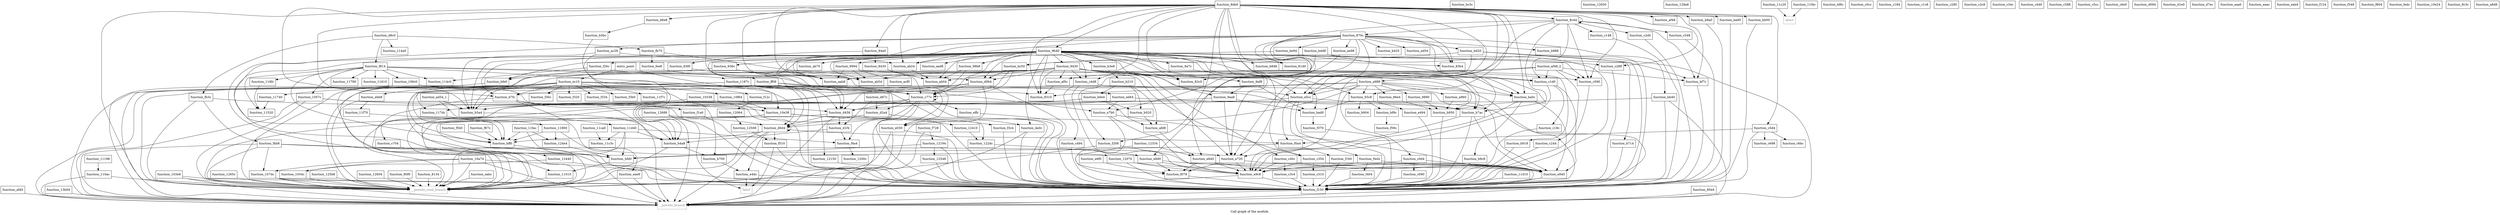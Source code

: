 digraph "Call graph of the module." {
  label="Call graph of the module.";
  node [shape=record];

  Node_function_ab24 [label="{function_ab24}"];
  Node_function_ab54 [label="{function_ab54}"];
  Node_function_ab70 [label="{function_ab70}"];
  Node_function_ab04 [label="{function_ab04}"];
  Node_function_b700 [label="{function_b700}"];
  Node_function_ac28 [label="{function_ac28}"];
  Node_function_bd20 [label="{function_bd20}"];
  Node_function_b714 [label="{function_b714}"];
  Node_function_af0c [label="{function_af0c}"];
  Node_function_af40 [label="{function_af40}"];
  Node_function_af48 [label="{function_af48}"];
  Node_function_af48_2 [label="{function_af48_2}"];
  Node_function_afd8 [label="{function_afd8}"];
  Node_function_b7ac [label="{function_b7ac}"];
  Node_function_b020 [label="{function_b020}"];
  Node_function_b9c8 [label="{function_b9c8}"];
  Node_function_b420 [label="{function_b420}"];
  Node_function_acf0 [label="{function_acf0}"];
  Node_function_b0e4 [label="{function_b0e4}"];
  Node_function_ad54 [label="{function_ad54}"];
  Node_function_bc3c [label="{function_bc3c}"];
  Node_function_ad54_1 [label="{function_ad54_1}"];
  Node_function_b8a0 [label="{function_b8a0}"];
  Node_function_b8d8 [label="{function_b8d8}"];
  Node_function_b904 [label="{function_b904}"];
  Node_function_b918 [label="{function_b918}"];
  Node_function_b210 [label="{function_b210}"];
  Node_function_b950 [label="{function_b950}"];
  Node_function_ba0c [label="{function_ba0c}"];
  Node_function_b4a8 [label="{function_b4a8}"];
  Node_function_b5a4 [label="{function_b5a4}"];
  Node_function_bdd8 [label="{function_bdd8}"];
  Node_function_ba90 [label="{function_ba90}"];
  Node_function_bad0 [label="{function_bad0}"];
  Node_function_b5bc [label="{function_b5bc}"];
  Node_function_bb00 [label="{function_bb00}"];
  Node_function_b6e8 [label="{function_b6e8}"];
  Node_function_bb40 [label="{function_bb40}"];
  Node_function_ae98 [label="{function_ae98}"];
  Node_function_b3e8 [label="{function_b3e8}"];
  Node_function_b988 [label="{function_b988}"];
  Node_function_bc50 [label="{function_bc50}"];
  Node_function_12650 [label="{function_12650}"];
  Node_function_1265c [label="{function_1265c}"];
  Node_function_12688 [label="{function_12688}"];
  Node_function_128a8 [label="{function_128a8}"];
  Node_function_13b04 [label="{function_13b04}"];
  Node_abort [color="gray50", fontcolor="gray50", label="{abort}"];
  Node_fabsf [color="gray50", fontcolor="gray50", label="{fabsf}"];
  Node_function_be94 [label="{function_be94}"];
  Node_function_bf6c [label="{function_bf6c}"];
  Node_function_bf7c [label="{function_bf7c}"];
  Node_function_bf9c [label="{function_bf9c}"];
  Node_function_bfd0 [label="{function_bfd0}"];
  Node_function_bfe0 [label="{function_bfe0}"];
  Node_function_bff0 [label="{function_bff0}"];
  Node_function_c090 [label="{function_c090}"];
  Node_function_c0cc [label="{function_c0cc}"];
  Node_function_c0d4 [label="{function_c0d4}"];
  Node_function_c148 [label="{function_c148}"];
  Node_function_c184 [label="{function_c184}"];
  Node_function_c18c [label="{function_c18c}"];
  Node_function_c1c8 [label="{function_c1c8}"];
  Node_function_c1d0 [label="{function_c1d0}"];
  Node_function_c244 [label="{function_c244}"];
  Node_function_c280 [label="{function_c280}"];
  Node_function_c288 [label="{function_c288}"];
  Node_function_c2c8 [label="{function_c2c8}"];
  Node_function_c2d0 [label="{function_c2d0}"];
  Node_function_c310 [label="{function_c310}"];
  Node_function_c34c [label="{function_c34c}"];
  Node_function_c354 [label="{function_c354}"];
  Node_function_c3c4 [label="{function_c3c4}"];
  Node_function_c40c [label="{function_c40c}"];
  Node_function_c494 [label="{function_c494}"];
  Node_function_c4d0 [label="{function_c4d0}"];
  Node_function_c4d8 [label="{function_c4d8}"];
  Node_function_c548 [label="{function_c548}"];
  Node_function_c588 [label="{function_c588}"];
  Node_function_c590 [label="{function_c590}"];
  Node_function_c5cc [label="{function_c5cc}"];
  Node_function_c5d4 [label="{function_c5d4}"];
  Node_function_c698 [label="{function_c698}"];
  Node_function_c6bc [label="{function_c6bc}"];
  Node_function_c6e0 [label="{function_c6e0}"];
  Node_function_c704 [label="{function_c704}"];
  Node_function_c77c [label="{function_c77c}"];
  Node_function_d094 [label="{function_d094}"];
  Node_function_d0b4 [label="{function_d0b4}"];
  Node_function_d1e0 [label="{function_d1e0}"];
  Node_function_d1f4 [label="{function_d1f4}"];
  Node_function_d2a4 [label="{function_d2a4}"];
  Node_function_d458 [label="{function_d458}"];
  Node_function_d67c [label="{function_d67c}"];
  Node_function_d6d4 [label="{function_d6d4}"];
  Node_function_d7ec [label="{function_d7ec}"];
  Node_function_d7fc [label="{function_d7fc}"];
  Node_function_d8c0 [label="{function_d8c0}"];
  Node_function_da0c [label="{function_da0c}"];
  Node_function_e030 [label="{function_e030}"];
  Node_function_e494 [label="{function_e494}"];
  Node_function_e4dc [label="{function_e4dc}"];
  Node_function_e5cc [label="{function_e5cc}"];
  Node_function_e720 [label="{function_e720}"];
  Node_function_e7b0 [label="{function_e7b0}"];
  Node_function_e840 [label="{function_e840}"];
  Node_function_e8d0 [label="{function_e8d0}"];
  Node_function_e940 [label="{function_e940}"];
  Node_function_e9c8 [label="{function_e9c8}"];
  Node_function_eaa0 [label="{function_eaa0}"];
  Node_function_eaac [label="{function_eaac}"];
  Node_function_eab4 [label="{function_eab4}"];
  Node_function_eabc [label="{function_eabc}"];
  Node_function_eae8 [label="{function_eae8}"];
  Node_function_eb64 [label="{function_eb64}"];
  Node_function_ebb8 [label="{function_ebb8}"];
  Node_function_ec10 [label="{function_ec10}"];
  Node_function_effc [label="{function_effc}"];
  Node_function_f078 [label="{function_f078}"];
  Node_function_f0a4 [label="{function_f0a4}"];
  Node_function_f124 [label="{function_f124}"];
  Node_function_f12c [label="{function_f12c}"];
  Node_function_f150 [label="{function_f150}"];
  Node_function_f160 [label="{function_f160}"];
  Node_function_f1a0 [label="{function_f1a0}"];
  Node_function_f208 [label="{function_f208}"];
  Node_function_f26c [label="{function_f26c}"];
  Node_function_f30c [label="{function_f30c}"];
  Node_function_f320 [label="{function_f320}"];
  Node_function_f334 [label="{function_f334}"];
  Node_function_f348 [label="{function_f348}"];
  Node_function_f370 [label="{function_f370}"];
  Node_function_f3b0 [label="{function_f3b0}"];
  Node_function_f3c4 [label="{function_f3c4}"];
  Node_function_f404 [label="{function_f404}"];
  Node_function_f444 [label="{function_f444}"];
  Node_function_f4a4 [label="{function_f4a4}"];
  Node_function_f510 [label="{function_f510}"];
  Node_function_f59c [label="{function_f59c}"];
  Node_function_f5b0 [label="{function_f5b0}"];
  Node_function_f67c [label="{function_f67c}"];
  Node_function_f728 [label="{function_f728}"];
  Node_function_f804 [label="{function_f804}"];
  Node_function_f814 [label="{function_f814}"];
  Node_function_fb3c [label="{function_fb3c}"];
  Node_function_fb70 [label="{function_fb70}"];
  Node_function_fbb8 [label="{function_fbb8}"];
  Node_function_fedc [label="{function_fedc}"];
  Node_function_fee8 [label="{function_fee8}"];
  Node_function_ff08 [label="{function_ff08}"];
  Node_function_10338 [label="{function_10338}"];
  Node_function_103e8 [label="{function_103e8}"];
  Node_function_1054c [label="{function_1054c}"];
  Node_function_1057c [label="{function_1057c}"];
  Node_function_106c0 [label="{function_106c0}"];
  Node_function_107dc [label="{function_107dc}"];
  Node_function_10a74 [label="{function_10a74}"];
  Node_function_10e24 [label="{function_10e24}"];
  Node_function_10e38 [label="{function_10e38}"];
  Node_function_10f64 [label="{function_10f64}"];
  Node_function_11010 [label="{function_11010}"];
  Node_function_110ac [label="{function_110ac}"];
  Node_function_11198 [label="{function_11198}"];
  Node_function_114a0 [label="{function_114a0}"];
  Node_function_114c0 [label="{function_114c0}"];
  Node_function_11520 [label="{function_11520}"];
  Node_function_11610 [label="{function_11610}"];
  Node_function_116fc [label="{function_116fc}"];
  Node_function_11740 [label="{function_11740}"];
  Node_function_11790 [label="{function_11790}"];
  Node_function_117dc [label="{function_117dc}"];
  Node_function_11800 [label="{function_11800}"];
  Node_function_1187c [label="{function_1187c}"];
  Node_function_11c20 [label="{function_11c20}"];
  Node_function_11c3c [label="{function_11c3c}"];
  Node_function_11ca0 [label="{function_11ca0}"];
  Node_function_11d10 [label="{function_11d10}"];
  Node_function_11d40 [label="{function_11d40}"];
  Node_function_11f4c [label="{function_11f4c}"];
  Node_function_11f70 [label="{function_11f70}"];
  Node_function_11f7c [label="{function_11f7c}"];
  Node_function_11fac [label="{function_11fac}"];
  Node_function_1200c [label="{function_1200c}"];
  Node_function_12064 [label="{function_12064}"];
  Node_function_12070 [label="{function_12070}"];
  Node_function_12150 [label="{function_12150}"];
  Node_function_12194 [label="{function_12194}"];
  Node_function_122dc [label="{function_122dc}"];
  Node_function_12334 [label="{function_12334}"];
  Node_function_12410 [label="{function_12410}"];
  Node_function_12440 [label="{function_12440}"];
  Node_function_124e4 [label="{function_124e4}"];
  Node_function_12508 [label="{function_12508}"];
  Node_function_12548 [label="{function_12548}"];
  Node_function_125b8 [label="{function_125b8}"];
  Node_function_12604 [label="{function_12604}"];
  Node_function_e6f0 [label="{function_e6f0}"];
  Node___pseudo_branch [color="gray50", fontcolor="gray50", label="{__pseudo_branch}"];
  Node___pseudo_cond_branch [color="gray50", fontcolor="gray50", label="{__pseudo_cond_branch}"];
  Node_function_80d4 [label="{function_80d4}"];
  Node_function_80f0 [label="{function_80f0}"];
  Node_function_8134 [label="{function_8134}"];
  Node_entry_point [label="{entry_point}"];
  Node_function_81d0 [label="{function_81d0}"];
  Node_function_82c0 [label="{function_82c0}"];
  Node_function_83b4 [label="{function_83b4}"];
  Node_function_9310 [label="{function_9310}"];
  Node_function_83f0 [label="{function_83f0}"];
  Node_function_8430 [label="{function_8430}"];
  Node_function_84a0 [label="{function_84a0}"];
  Node_function_86e4 [label="{function_86e4}"];
  Node_function_870c [label="{function_870c}"];
  Node_function_8c3c [label="{function_8c3c}"];
  Node_function_8c44 [label="{function_8c44}"];
  Node_function_8db0 [label="{function_8db0}"];
  Node_function_936c [label="{function_936c}"];
  Node_function_93c8 [label="{function_93c8}"];
  Node_function_9430 [label="{function_9430}"];
  Node_function_9890 [label="{function_9890}"];
  Node_function_98b8 [label="{function_98b8}"];
  Node_function_9994 [label="{function_9994}"];
  Node_function_9a7c [label="{function_9a7c}"];
  Node_function_9aa8 [label="{function_9aa8}"];
  Node_function_9af8 [label="{function_9af8}"];
  Node_function_9b40 [label="{function_9b40}"];
  Node_function_a8d8 [label="{function_a8d8}"];
  Node_function_a960 [label="{function_a960}"];
  Node_function_a988 [label="{function_a988}"];
  Node_function_aab8 [label="{function_aab8}"];
  Node_function_aad8 [label="{function_aad8}"];
  Node_function_ab24 -> Node_function_ab04;
  Node_function_b700 -> Node_function_e4dc;
  Node_function_ac28 -> Node_function_ab24;
  Node_function_ac28 -> Node_function_b4a8;
  Node_function_ac28 -> Node_function_b5a4;
  Node_function_bd20 -> Node_function_b714;
  Node_function_bd20 -> Node_function_bc50;
  Node_function_bd20 -> Node_function_f150;
  Node_function_bd20 -> Node_function_f208;
  Node_function_b714 -> Node_function_f150;
  Node_function_af0c -> Node_function_9310;
  Node_function_af40 -> Node___pseudo_branch;
  Node_function_af48_2 -> Node_function_af0c;
  Node_function_af48_2 -> Node_function_bf7c;
  Node_function_af48_2 -> Node_function_c1d0;
  Node_function_af48_2 -> Node_function_c244;
  Node_function_af48_2 -> Node_function_c590;
  Node_function_af48_2 -> Node_function_e720;
  Node_function_afd8 -> Node_function_e840;
  Node_function_b7ac -> Node_function_e940;
  Node_function_b7ac -> Node_function_e9c8;
  Node_function_b7ac -> Node_function_f150;
  Node_function_b020 -> Node_function_afd8;
  Node_function_b9c8 -> Node_function_f150;
  Node_function_b0e4 -> Node_function_afd8;
  Node_function_b0e4 -> Node_function_b020;
  Node_function_b0e4 -> Node_function_b4a8;
  Node_function_b0e4 -> Node_function_b5a4;
  Node_function_ad54_1 -> Node_function_b4a8;
  Node_function_ad54_1 -> Node_function_b5a4;
  Node_function_b8a0 -> Node_function_f150;
  Node_function_b8d8 -> Node_function_b918;
  Node_function_b918 -> Node_function_f150;
  Node_function_b210 -> Node_function_afd8;
  Node_function_b210 -> Node_function_b020;
  Node_function_b210 -> Node_function_b0e4;
  Node_function_b950 -> Node_function_f150;
  Node_function_ba0c -> Node_function_b9c8;
  Node_function_ba0c -> Node_function_e940;
  Node_function_ba0c -> Node_function_e9c8;
  Node_function_b4a8 -> Node_function_b700;
  Node_function_b4a8 -> Node___pseudo_cond_branch;
  Node_function_b5a4 -> Node_function_b4a8;
  Node_function_bdd8 -> Node_function_b7ac;
  Node_function_bdd8 -> Node_function_bc50;
  Node_function_bdd8 -> Node_function_f150;
  Node_function_bdd8 -> Node_function_f208;
  Node_function_ba90 -> Node_function_f150;
  Node_function_bad0 -> Node_function_f370;
  Node_function_b5bc -> Node_function_b700;
  Node_function_bb00 -> Node_function_f150;
  Node_function_b6e8 -> Node_function_b5bc;
  Node_function_bb40 -> Node_function_d458;
  Node_function_bb40 -> Node_function_f150;
  Node_function_bb40 -> Node___pseudo_branch;
  Node_function_ae98 -> Node_function_e8d0;
  Node_function_b3e8 -> Node_function_b210;
  Node_function_b988 -> Node_function_f150;
  Node_function_bc50 -> Node_function_c77c;
  Node_function_bc50 -> Node_function_d0b4;
  Node_function_bc50 -> Node_function_d458;
  Node_function_1265c -> Node___pseudo_cond_branch;
  Node_function_12688 -> Node_fabsf;
  Node_function_12688 -> Node_function_d6d4;
  Node_function_12688 -> Node___pseudo_branch;
  Node_function_13b04 -> Node___pseudo_branch;
  Node_function_be94 -> Node_function_f26c;
  Node_function_be94 -> Node___pseudo_branch;
  Node_function_bf7c -> Node_function_f150;
  Node_function_bf9c -> Node_function_f59c;
  Node_function_bfd0 -> Node_function_11010;
  Node_function_bfe0 -> Node_function_11010;
  Node_function_bff0 -> Node___pseudo_branch;
  Node_function_c090 -> Node_function_f150;
  Node_function_c0d4 -> Node_function_c090;
  Node_function_c0d4 -> Node_function_e940;
  Node_function_c0d4 -> Node_function_e9c8;
  Node_function_c148 -> Node_function_f150;
  Node_function_c18c -> Node_function_f150;
  Node_function_c1d0 -> Node_function_c18c;
  Node_function_c1d0 -> Node_function_e940;
  Node_function_c1d0 -> Node_function_e9c8;
  Node_function_c244 -> Node_function_f150;
  Node_function_c288 -> Node_function_f150;
  Node_function_c2d0 -> Node_function_f150;
  Node_function_c310 -> Node_function_f150;
  Node_function_c354 -> Node_function_c310;
  Node_function_c354 -> Node_function_e940;
  Node_function_c354 -> Node_function_e9c8;
  Node_function_c3c4 -> Node_function_f150;
  Node_function_c40c -> Node_function_c3c4;
  Node_function_c40c -> Node_function_e940;
  Node_function_c40c -> Node_function_e9c8;
  Node_function_c494 -> Node_function_f150;
  Node_function_c4d8 -> Node_function_c494;
  Node_function_c4d8 -> Node_function_e940;
  Node_function_c4d8 -> Node_function_e9c8;
  Node_function_c548 -> Node_function_f150;
  Node_function_c590 -> Node_function_f150;
  Node_function_c5d4 -> Node_function_c698;
  Node_function_c5d4 -> Node_function_c6bc;
  Node_function_c5d4 -> Node_function_f0a4;
  Node_function_c5d4 -> Node_function_f150;
  Node_function_c704 -> Node___pseudo_cond_branch;
  Node_function_c77c -> Node_function_c704;
  Node_function_c77c -> Node_function_c77c;
  Node_function_c77c -> Node_function_d2a4;
  Node_function_c77c -> Node_function_d458;
  Node_function_c77c -> Node_function_d6d4;
  Node_function_c77c -> Node_function_effc;
  Node_function_c77c -> Node_function_f150;
  Node_function_c77c -> Node_function_f4a4;
  Node_function_c77c -> Node___pseudo_branch;
  Node_function_d0b4 -> Node_function_b4a8;
  Node_function_d0b4 -> Node_function_bff0;
  Node_function_d0b4 -> Node_function_c77c;
  Node_function_d0b4 -> Node_function_f150;
  Node_function_d0b4 -> Node___pseudo_branch;
  Node_function_d1f4 -> Node_function_b4a8;
  Node_function_d1f4 -> Node_function_f4a4;
  Node_function_d2a4 -> Node_function_d6d4;
  Node_function_d2a4 -> Node_function_da0c;
  Node_function_d458 -> Node_function_d1f4;
  Node_function_d458 -> Node_function_d6d4;
  Node_function_d458 -> Node_function_f3c4;
  Node_function_d458 -> Node___pseudo_branch;
  Node_function_d458 -> Node___pseudo_cond_branch;
  Node_function_d67c -> Node_function_d1f4;
  Node_function_d67c -> Node_function_d2a4;
  Node_function_d6d4 -> Node_function_bff0;
  Node_function_d6d4 -> Node_function_d6d4;
  Node_function_d6d4 -> Node_function_e4dc;
  Node_function_d6d4 -> Node_function_f0a4;
  Node_function_d6d4 -> Node_function_f510;
  Node_function_d6d4 -> Node___pseudo_branch;
  Node_function_d6d4 -> Node___pseudo_cond_branch;
  Node_function_d7fc -> Node_function_eae8;
  Node_function_d7fc -> Node_function_f1a0;
  Node_function_d7fc -> Node___pseudo_branch;
  Node_function_d7fc -> Node___pseudo_cond_branch;
  Node_function_d8c0 -> Node_function_f814;
  Node_function_d8c0 -> Node_function_fb3c;
  Node_function_d8c0 -> Node_function_fb70;
  Node_function_d8c0 -> Node_function_114a0;
  Node_function_da0c -> Node_function_f150;
  Node_function_da0c -> Node___pseudo_branch;
  Node_function_e030 -> Node_function_f150;
  Node_function_e030 -> Node___pseudo_branch;
  Node_function_e030 -> Node___pseudo_cond_branch;
  Node_function_e494 -> Node_function_f150;
  Node_function_e4dc -> Node_fabsf;
  Node_function_e4dc -> Node_function_f150;
  Node_function_e5cc -> Node_function_f0a4;
  Node_function_e5cc -> Node_function_f150;
  Node_function_e5cc -> Node_function_f444;
  Node_function_e5cc -> Node___pseudo_branch;
  Node_function_e5cc -> Node___pseudo_cond_branch;
  Node_function_e720 -> Node_function_e940;
  Node_function_e720 -> Node_function_e9c8;
  Node_function_e720 -> Node_function_f078;
  Node_function_e7b0 -> Node_function_e940;
  Node_function_e7b0 -> Node_function_e9c8;
  Node_function_e7b0 -> Node_function_f078;
  Node_function_e840 -> Node_function_e940;
  Node_function_e840 -> Node_function_e9c8;
  Node_function_e840 -> Node_function_f078;
  Node_function_e8d0 -> Node_function_e940;
  Node_function_e8d0 -> Node_function_e9c8;
  Node_function_e8d0 -> Node_function_f078;
  Node_function_e940 -> Node_function_f150;
  Node_function_e940 -> Node___pseudo_branch;
  Node_function_e9c8 -> Node_function_f150;
  Node_function_e9c8 -> Node___pseudo_branch;
  Node_function_eabc -> Node___pseudo_cond_branch;
  Node_function_eae8 -> Node___pseudo_branch;
  Node_function_eae8 -> Node___pseudo_cond_branch;
  Node_function_eb64 -> Node_function_b7ac;
  Node_function_eb64 -> Node_function_e7b0;
  Node_function_eb64 -> Node___pseudo_cond_branch;
  Node_function_ebb8 -> Node_function_11f70;
  Node_function_ebb8 -> Node___pseudo_cond_branch;
  Node_function_ec10 -> Node_function_bff0;
  Node_function_ec10 -> Node_function_d7fc;
  Node_function_ec10 -> Node_function_eb64;
  Node_function_ec10 -> Node_function_ebb8;
  Node_function_ec10 -> Node_function_f12c;
  Node_function_ec10 -> Node_function_f150;
  Node_function_ec10 -> Node_function_f30c;
  Node_function_ec10 -> Node_function_f320;
  Node_function_ec10 -> Node_function_f334;
  Node_function_ec10 -> Node_function_f3b0;
  Node_function_ec10 -> Node_function_11740;
  Node_function_ec10 -> Node_function_11f7c;
  Node_function_ec10 -> Node___pseudo_branch;
  Node_function_ec10 -> Node___pseudo_cond_branch;
  Node_function_effc -> Node_function_f150;
  Node_function_f078 -> Node_function_f150;
  Node_function_f0a4 -> Node_function_bfd0;
  Node_function_f0a4 -> Node_function_f160;
  Node_function_f12c -> Node_function_12064;
  Node_function_f150 -> Node___pseudo_branch;
  Node_function_f160 -> Node_function_f150;
  Node_function_f1a0 -> Node_function_f150;
  Node_function_f208 -> Node_function_f150;
  Node_function_f208 -> Node___pseudo_cond_branch;
  Node_function_f26c -> Node_function_bfe0;
  Node_function_f26c -> Node_function_f150;
  Node_function_f26c -> Node_function_114c0;
  Node_function_f370 -> Node_function_f150;
  Node_function_f3c4 -> Node_function_f150;
  Node_function_f404 -> Node_function_f150;
  Node_function_f444 -> Node_function_e940;
  Node_function_f444 -> Node_function_e9c8;
  Node_function_f444 -> Node_function_f404;
  Node_function_f4a4 -> Node_function_1200c;
  Node_function_f510 -> Node_fabsf;
  Node_function_f510 -> Node_function_f150;
  Node_function_f5b0 -> Node_function_bff0;
  Node_function_f67c -> Node_function_bff0;
  Node_function_f728 -> Node_function_12194;
  Node_function_f728 -> Node___pseudo_branch;
  Node_function_f814 -> Node_function_bff0;
  Node_function_f814 -> Node_function_c77c;
  Node_function_f814 -> Node_function_1057c;
  Node_function_f814 -> Node_function_106c0;
  Node_function_f814 -> Node_function_10e38;
  Node_function_f814 -> Node_function_114c0;
  Node_function_f814 -> Node_function_11520;
  Node_function_f814 -> Node_function_11610;
  Node_function_f814 -> Node_function_116fc;
  Node_function_f814 -> Node_function_11790;
  Node_function_f814 -> Node_function_1187c;
  Node_function_fb3c -> Node_function_d458;
  Node_function_fb3c -> Node_function_fbb8;
  Node_function_fb3c -> Node___pseudo_cond_branch;
  Node_function_fb70 -> Node_function_d0b4;
  Node_function_fb70 -> Node_function_fee8;
  Node_function_fbb8 -> Node_function_e720;
  Node_function_fbb8 -> Node_function_f150;
  Node_function_fbb8 -> Node_function_107dc;
  Node_function_fbb8 -> Node___pseudo_branch;
  Node_function_fbb8 -> Node___pseudo_cond_branch;
  Node_function_fee8 -> Node_function_ff08;
  Node_function_ff08 -> Node_function_b7ac;
  Node_function_ff08 -> Node_function_c77c;
  Node_function_ff08 -> Node_function_d458;
  Node_function_ff08 -> Node_function_e7b0;
  Node_function_ff08 -> Node_function_f150;
  Node_function_ff08 -> Node_function_117dc;
  Node_function_ff08 -> Node___pseudo_branch;
  Node_function_ff08 -> Node___pseudo_cond_branch;
  Node_function_10338 -> Node_function_f150;
  Node_function_10338 -> Node_function_117dc;
  Node_function_103e8 -> Node_function_f150;
  Node_function_103e8 -> Node___pseudo_branch;
  Node_function_103e8 -> Node___pseudo_cond_branch;
  Node_function_1054c -> Node___pseudo_cond_branch;
  Node_function_1057c -> Node_function_f150;
  Node_function_1057c -> Node_function_10e38;
  Node_function_1057c -> Node___pseudo_branch;
  Node_function_1057c -> Node___pseudo_cond_branch;
  Node_function_106c0 -> Node_function_f150;
  Node_function_106c0 -> Node_function_10f64;
  Node_function_106c0 -> Node___pseudo_branch;
  Node_function_106c0 -> Node___pseudo_cond_branch;
  Node_function_107dc -> Node_function_f150;
  Node_function_107dc -> Node___pseudo_branch;
  Node_function_107dc -> Node___pseudo_cond_branch;
  Node_function_10a74 -> Node_function_f150;
  Node_function_10a74 -> Node_function_1054c;
  Node_function_10a74 -> Node_function_107dc;
  Node_function_10a74 -> Node___pseudo_branch;
  Node_function_10a74 -> Node___pseudo_cond_branch;
  Node_function_10e38 -> Node_function_122dc;
  Node_function_10e38 -> Node_function_12410;
  Node_function_10e38 -> Node_function_12440;
  Node_function_10e38 -> Node___pseudo_cond_branch;
  Node_function_10f64 -> Node_function_10e38;
  Node_function_11010 -> Node___pseudo_cond_branch;
  Node_function_110ac -> Node___pseudo_branch;
  Node_function_110ac -> Node___pseudo_cond_branch;
  Node_function_11198 -> Node_function_110ac;
  Node_function_116fc -> Node_function_11520;
  Node_function_11740 -> Node_function_11520;
  Node_function_117dc -> Node_function_11800;
  Node_function_11800 -> Node_function_bff0;
  Node_function_11800 -> Node_function_12070;
  Node_function_11800 -> Node_function_124e4;
  Node_function_1187c -> Node_function_bfd0;
  Node_function_1187c -> Node_function_c77c;
  Node_function_1187c -> Node_function_d458;
  Node_function_1187c -> Node_function_d6d4;
  Node_function_1187c -> Node_function_f150;
  Node_function_1187c -> Node_function_12150;
  Node_function_1187c -> Node___pseudo_branch;
  Node_function_11c20 -> Node_abort;
  Node_function_11ca0 -> Node_function_11c3c;
  Node_function_11d10 -> Node_function_f150;
  Node_function_11d40 -> Node_function_b4a8;
  Node_function_11d40 -> Node_function_bfd0;
  Node_function_11d40 -> Node_function_f4a4;
  Node_function_11d40 -> Node_function_11c3c;
  Node_function_11d40 -> Node___pseudo_cond_branch;
  Node_function_11f4c -> Node_abort;
  Node_function_11f70 -> Node_function_11d40;
  Node_function_11fac -> Node_function_bff0;
  Node_function_11fac -> Node_function_f150;
  Node_function_11fac -> Node_function_124e4;
  Node_function_12064 -> Node_function_12508;
  Node_function_12070 -> Node_function_e940;
  Node_function_12070 -> Node_function_e9c8;
  Node_function_12070 -> Node_function_f150;
  Node_function_12150 -> Node_function_f150;
  Node_function_12194 -> Node_function_bfd0;
  Node_function_12194 -> Node_function_f150;
  Node_function_12194 -> Node_function_12548;
  Node_function_122dc -> Node_function_e8d0;
  Node_function_12334 -> Node_function_e840;
  Node_function_12334 -> Node_function_f150;
  Node_function_12410 -> Node_function_122dc;
  Node_function_12440 -> Node_function_f150;
  Node_function_12440 -> Node_function_1054c;
  Node_function_124e4 -> Node_function_bfd0;
  Node_function_12508 -> Node_function_f510;
  Node_function_12548 -> Node_function_f150;
  Node_function_125b8 -> Node___pseudo_cond_branch;
  Node_function_12604 -> Node___pseudo_cond_branch;
  Node_function_e6f0 -> Node_function_f078;
  Node_function_80d4 -> Node___pseudo_branch;
  Node_function_80f0 -> Node___pseudo_cond_branch;
  Node_function_8134 -> Node___pseudo_cond_branch;
  Node_entry_point -> Node_function_d6d4;
  Node_entry_point -> Node_function_ec10;
  Node_function_83f0 -> Node_function_c77c;
  Node_function_8430 -> Node_function_ab04;
  Node_function_8430 -> Node_function_c77c;
  Node_function_84a0 -> Node_function_83f0;
  Node_function_84a0 -> Node_function_8430;
  Node_function_86e4 -> Node_function_b950;
  Node_function_870c -> Node_function_ab24;
  Node_function_870c -> Node_function_ab54;
  Node_function_870c -> Node_function_ac28;
  Node_function_870c -> Node_function_bd20;
  Node_function_870c -> Node_function_b420;
  Node_function_870c -> Node_function_ad54;
  Node_function_870c -> Node_function_b950;
  Node_function_870c -> Node_function_bb40;
  Node_function_870c -> Node_function_ae98;
  Node_function_870c -> Node_function_b988;
  Node_function_870c -> Node_function_be94;
  Node_function_870c -> Node_function_bff0;
  Node_function_870c -> Node_function_e5cc;
  Node_function_870c -> Node_function_e720;
  Node_function_870c -> Node_function_e7b0;
  Node_function_870c -> Node_function_81d0;
  Node_function_870c -> Node_function_82c0;
  Node_function_870c -> Node_function_83b4;
  Node_function_870c -> Node_function_aab8;
  Node_function_8c44 -> Node_function_b7ac;
  Node_function_8c44 -> Node_function_bf7c;
  Node_function_8c44 -> Node_function_c148;
  Node_function_8c44 -> Node_function_c1d0;
  Node_function_8c44 -> Node_function_c2d0;
  Node_function_8c44 -> Node_function_c548;
  Node_function_8c44 -> Node_function_c590;
  Node_function_8c44 -> Node_function_e5cc;
  Node_function_8c44 -> Node_function_e720;
  Node_function_8c44 -> Node_function_870c;
  Node_function_8c44 -> Node_function_8c44;
  Node_function_8db0 -> Node_function_ab24;
  Node_function_8db0 -> Node_function_ab54;
  Node_function_8db0 -> Node_function_af48;
  Node_function_8db0 -> Node_function_b8a0;
  Node_function_8db0 -> Node_function_ba0c;
  Node_function_8db0 -> Node_function_b5a4;
  Node_function_8db0 -> Node_function_ba90;
  Node_function_8db0 -> Node_function_bb00;
  Node_function_8db0 -> Node_function_b6e8;
  Node_function_8db0 -> Node_function_bf7c;
  Node_function_8db0 -> Node_function_c288;
  Node_function_8db0 -> Node_function_c354;
  Node_function_8db0 -> Node_function_c4d8;
  Node_function_8db0 -> Node_function_c590;
  Node_function_8db0 -> Node_function_c5d4;
  Node_function_8db0 -> Node_function_d7fc;
  Node_function_8db0 -> Node_function_e030;
  Node_function_8db0 -> Node_function_e5cc;
  Node_function_8db0 -> Node_function_e720;
  Node_function_8db0 -> Node_function_e840;
  Node_function_8db0 -> Node___pseudo_cond_branch;
  Node_function_8db0 -> Node_function_81d0;
  Node_function_8db0 -> Node_function_82c0;
  Node_function_8db0 -> Node_function_83b4;
  Node_function_8db0 -> Node_function_9310;
  Node_function_8db0 -> Node_function_84a0;
  Node_function_8db0 -> Node_function_8c44;
  Node_function_8db0 -> Node_function_93c8;
  Node_function_8db0 -> Node_function_9b40;
  Node_function_8db0 -> Node_function_a988;
  Node_function_8db0 -> Node_function_aab8;
  Node_function_936c -> Node_function_b5a4;
  Node_function_936c -> Node_function_9310;
  Node_function_936c -> Node_function_aab8;
  Node_function_93c8 -> Node_function_b904;
  Node_function_93c8 -> Node_function_bad0;
  Node_function_93c8 -> Node_function_bf9c;
  Node_function_93c8 -> Node_function_e494;
  Node_function_9430 -> Node_function_ab54;
  Node_function_9430 -> Node_function_ab04;
  Node_function_9430 -> Node_function_af0c;
  Node_function_9430 -> Node_function_b7ac;
  Node_function_9430 -> Node_function_ba0c;
  Node_function_9430 -> Node_function_b5a4;
  Node_function_9430 -> Node_function_bfe0;
  Node_function_9430 -> Node_function_c1d0;
  Node_function_9430 -> Node_function_c40c;
  Node_function_9430 -> Node_function_c4d8;
  Node_function_9430 -> Node_function_c590;
  Node_function_9430 -> Node_function_d0b4;
  Node_function_9430 -> Node_function_e5cc;
  Node_function_9430 -> Node_function_e720;
  Node_function_9430 -> Node___pseudo_cond_branch;
  Node_function_9430 -> Node_function_82c0;
  Node_function_9430 -> Node_function_9310;
  Node_function_9430 -> Node_function_aab8;
  Node_function_9890 -> Node_function_b950;
  Node_function_98b8 -> Node_function_ab04;
  Node_function_98b8 -> Node_function_c77c;
  Node_function_9994 -> Node_function_ab54;
  Node_function_9994 -> Node_function_acf0;
  Node_function_9994 -> Node_function_ba0c;
  Node_function_9994 -> Node_function_c354;
  Node_function_9994 -> Node_function_aab8;
  Node_function_9a7c -> Node_function_bad0;
  Node_function_9aa8 -> Node_function_bad0;
  Node_function_9aa8 -> Node_function_e720;
  Node_function_9aa8 -> Node___pseudo_cond_branch;
  Node_function_9af8 -> Node_function_bad0;
  Node_function_9af8 -> Node_function_9aa8;
  Node_function_9b40 -> Node_function_ab24;
  Node_function_9b40 -> Node_function_ab54;
  Node_function_9b40 -> Node_function_ab70;
  Node_function_9b40 -> Node_function_ab04;
  Node_function_9b40 -> Node_function_b7ac;
  Node_function_9b40 -> Node_function_b8d8;
  Node_function_9b40 -> Node_function_ba0c;
  Node_function_9b40 -> Node_function_b5a4;
  Node_function_9b40 -> Node_function_b3e8;
  Node_function_9b40 -> Node_function_bf7c;
  Node_function_9b40 -> Node_function_bfd0;
  Node_function_9b40 -> Node_function_bfe0;
  Node_function_9b40 -> Node_function_c1d0;
  Node_function_9b40 -> Node_function_c288;
  Node_function_9b40 -> Node_function_c4d8;
  Node_function_9b40 -> Node_function_c590;
  Node_function_9b40 -> Node_function_c77c;
  Node_function_9b40 -> Node_function_d0b4;
  Node_function_9b40 -> Node_function_d458;
  Node_function_9b40 -> Node_function_d7fc;
  Node_function_9b40 -> Node_function_da0c;
  Node_function_9b40 -> Node_function_e030;
  Node_function_9b40 -> Node_function_e5cc;
  Node_function_9b40 -> Node___pseudo_cond_branch;
  Node_function_9b40 -> Node_function_81d0;
  Node_function_9b40 -> Node_function_82c0;
  Node_function_9b40 -> Node_function_83b4;
  Node_function_9b40 -> Node_function_9310;
  Node_function_9b40 -> Node_function_936c;
  Node_function_9b40 -> Node_function_93c8;
  Node_function_9b40 -> Node_function_9430;
  Node_function_9b40 -> Node_function_98b8;
  Node_function_9b40 -> Node_function_9994;
  Node_function_9b40 -> Node_function_9a7c;
  Node_function_9b40 -> Node_function_9aa8;
  Node_function_9b40 -> Node_function_9af8;
  Node_function_9b40 -> Node_function_aab8;
  Node_function_9b40 -> Node_function_aad8;
  Node_function_a960 -> Node_function_b950;
  Node_function_a988 -> Node_function_b950;
  Node_function_a988 -> Node_function_ba0c;
  Node_function_a988 -> Node_function_b5a4;
  Node_function_a988 -> Node_function_c0d4;
  Node_function_a988 -> Node_function_d7fc;
  Node_function_a988 -> Node_function_e030;
  Node_function_a988 -> Node_function_e5cc;
  Node_function_a988 -> Node_function_9310;
  Node_function_a988 -> Node_function_86e4;
  Node_function_a988 -> Node_function_93c8;
  Node_function_a988 -> Node_function_9890;
  Node_function_a988 -> Node_function_a960;
}
